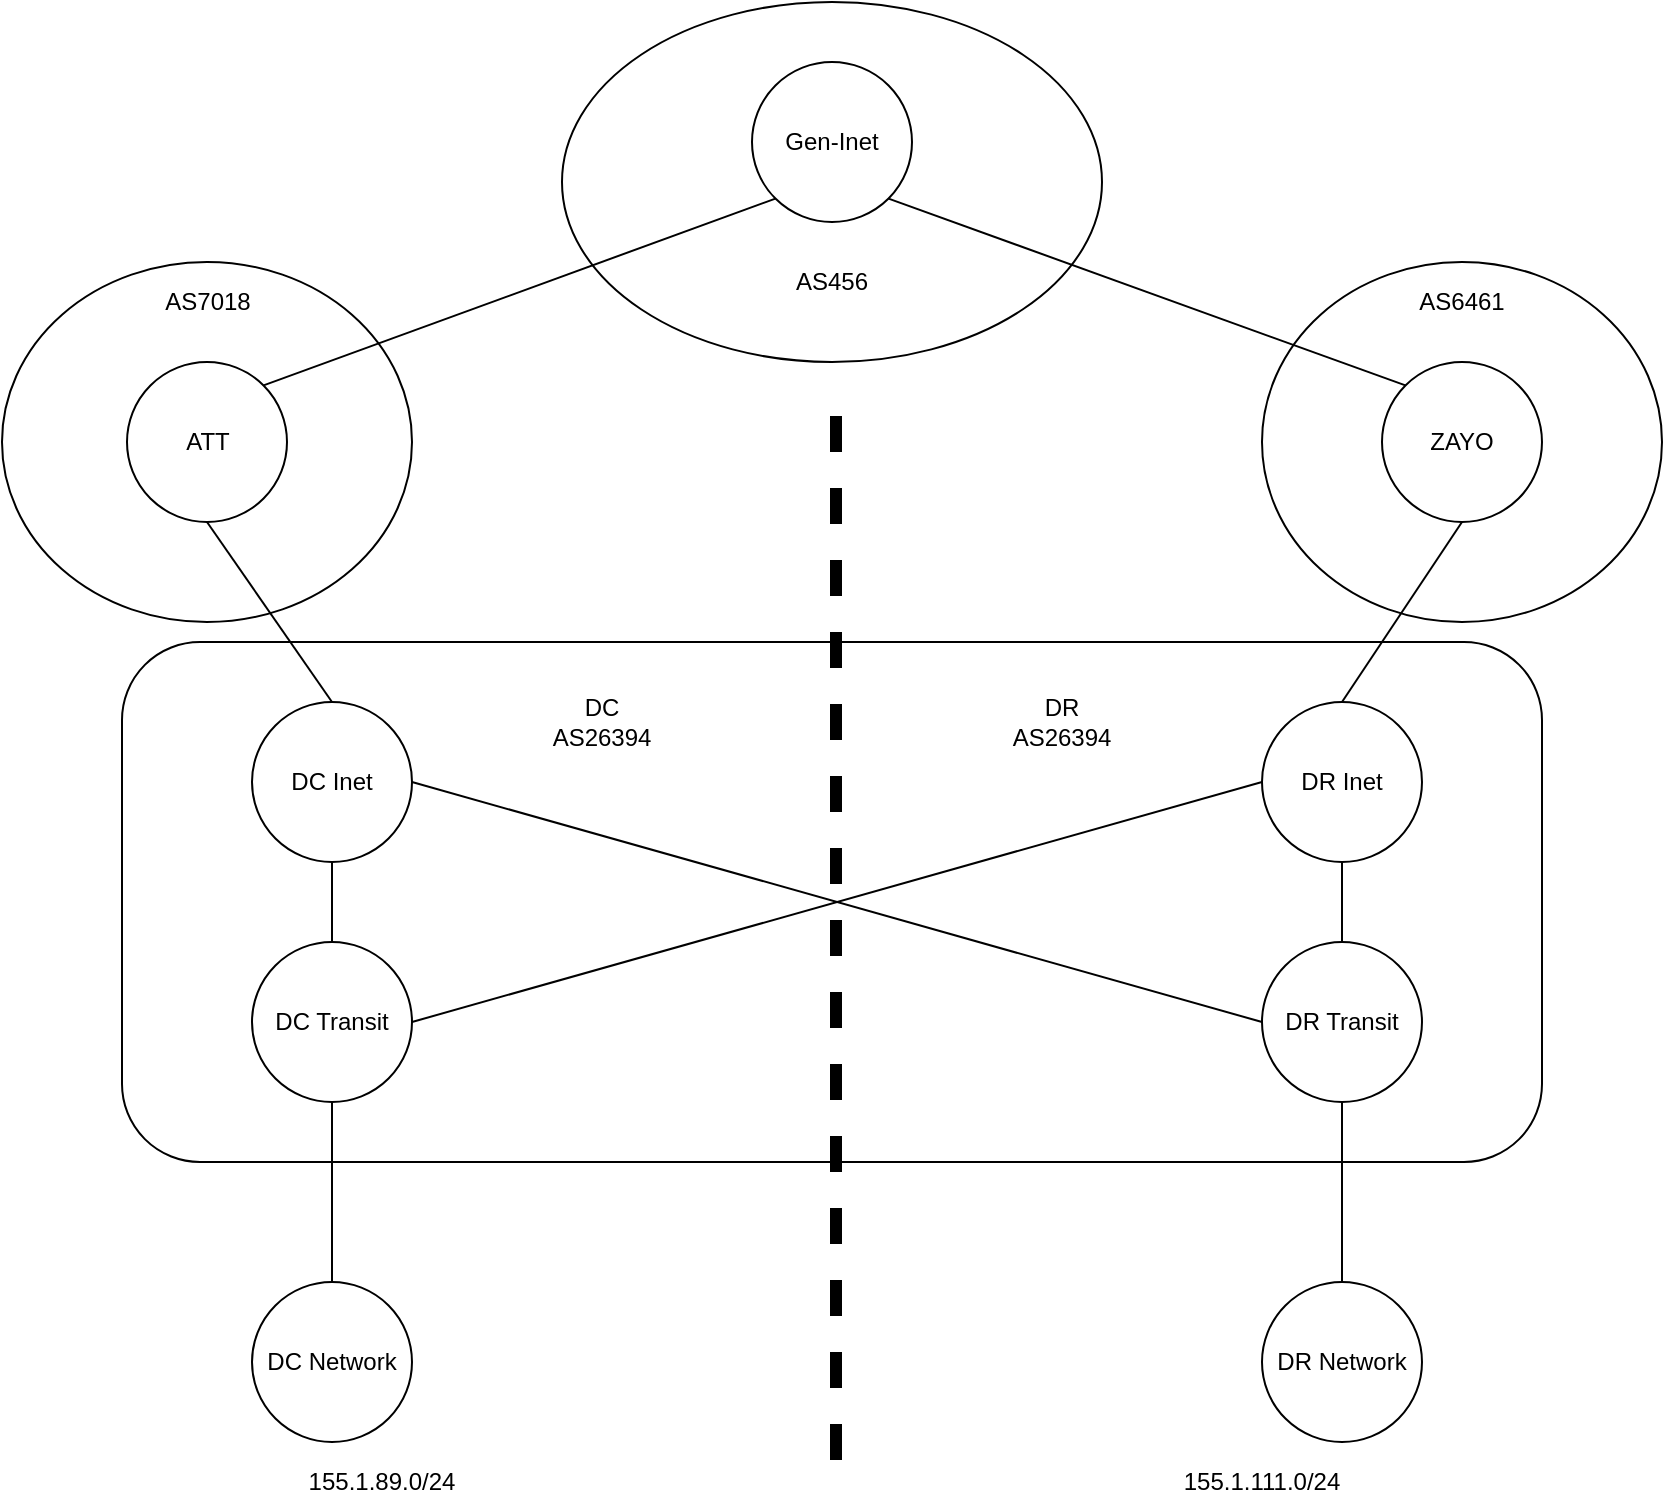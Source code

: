 <mxfile version="13.6.4" type="github">
  <diagram id="tHRCmtDcxh6QRpcp4tbq" name="Page-1">
    <mxGraphModel dx="1422" dy="762" grid="1" gridSize="10" guides="1" tooltips="1" connect="1" arrows="1" fold="1" page="1" pageScale="1" pageWidth="850" pageHeight="1100" math="0" shadow="0">
      <root>
        <mxCell id="0" />
        <mxCell id="1" parent="0" />
        <mxCell id="krljibpzaLmKUOyD2-q3-26" value="" style="rounded=1;whiteSpace=wrap;html=1;" parent="1" vertex="1">
          <mxGeometry x="70" y="320" width="710" height="260" as="geometry" />
        </mxCell>
        <mxCell id="krljibpzaLmKUOyD2-q3-24" value="" style="ellipse;whiteSpace=wrap;html=1;align=center;" parent="1" vertex="1">
          <mxGeometry x="290" width="270" height="180" as="geometry" />
        </mxCell>
        <mxCell id="krljibpzaLmKUOyD2-q3-22" value="" style="ellipse;whiteSpace=wrap;html=1;align=center;" parent="1" vertex="1">
          <mxGeometry x="640" y="130" width="200" height="180" as="geometry" />
        </mxCell>
        <mxCell id="krljibpzaLmKUOyD2-q3-20" value="" style="ellipse;whiteSpace=wrap;html=1;align=center;" parent="1" vertex="1">
          <mxGeometry x="10" y="130" width="205" height="180" as="geometry" />
        </mxCell>
        <mxCell id="krljibpzaLmKUOyD2-q3-1" value="Gen-Inet" style="ellipse;whiteSpace=wrap;html=1;aspect=fixed;" parent="1" vertex="1">
          <mxGeometry x="385" y="30" width="80" height="80" as="geometry" />
        </mxCell>
        <mxCell id="krljibpzaLmKUOyD2-q3-10" style="rounded=0;orthogonalLoop=1;jettySize=auto;html=1;exitX=1;exitY=0;exitDx=0;exitDy=0;entryX=0;entryY=1;entryDx=0;entryDy=0;endArrow=none;endFill=0;" parent="1" source="krljibpzaLmKUOyD2-q3-2" target="krljibpzaLmKUOyD2-q3-1" edge="1">
          <mxGeometry relative="1" as="geometry" />
        </mxCell>
        <mxCell id="krljibpzaLmKUOyD2-q3-12" style="edgeStyle=none;rounded=0;orthogonalLoop=1;jettySize=auto;html=1;exitX=0.5;exitY=1;exitDx=0;exitDy=0;entryX=0.5;entryY=0;entryDx=0;entryDy=0;endArrow=none;endFill=0;strokeColor=#000000;" parent="1" source="krljibpzaLmKUOyD2-q3-2" target="krljibpzaLmKUOyD2-q3-5" edge="1">
          <mxGeometry relative="1" as="geometry" />
        </mxCell>
        <mxCell id="krljibpzaLmKUOyD2-q3-2" value="ATT" style="ellipse;whiteSpace=wrap;html=1;aspect=fixed;" parent="1" vertex="1">
          <mxGeometry x="72.5" y="180" width="80" height="80" as="geometry" />
        </mxCell>
        <mxCell id="krljibpzaLmKUOyD2-q3-11" style="rounded=0;orthogonalLoop=1;jettySize=auto;html=1;exitX=0;exitY=0;exitDx=0;exitDy=0;entryX=1;entryY=1;entryDx=0;entryDy=0;endArrow=none;endFill=0;" parent="1" source="krljibpzaLmKUOyD2-q3-3" target="krljibpzaLmKUOyD2-q3-1" edge="1">
          <mxGeometry relative="1" as="geometry" />
        </mxCell>
        <mxCell id="krljibpzaLmKUOyD2-q3-13" style="edgeStyle=none;rounded=0;orthogonalLoop=1;jettySize=auto;html=1;exitX=0.5;exitY=1;exitDx=0;exitDy=0;entryX=0.5;entryY=0;entryDx=0;entryDy=0;endArrow=none;endFill=0;strokeColor=#000000;" parent="1" source="krljibpzaLmKUOyD2-q3-3" target="krljibpzaLmKUOyD2-q3-4" edge="1">
          <mxGeometry relative="1" as="geometry" />
        </mxCell>
        <mxCell id="krljibpzaLmKUOyD2-q3-3" value="ZAYO" style="ellipse;whiteSpace=wrap;html=1;aspect=fixed;" parent="1" vertex="1">
          <mxGeometry x="700" y="180" width="80" height="80" as="geometry" />
        </mxCell>
        <mxCell id="krljibpzaLmKUOyD2-q3-4" value="DR Inet" style="ellipse;whiteSpace=wrap;html=1;aspect=fixed;" parent="1" vertex="1">
          <mxGeometry x="640" y="350" width="80" height="80" as="geometry" />
        </mxCell>
        <mxCell id="krljibpzaLmKUOyD2-q3-14" style="edgeStyle=none;rounded=0;orthogonalLoop=1;jettySize=auto;html=1;exitX=0.5;exitY=1;exitDx=0;exitDy=0;entryX=0.5;entryY=0;entryDx=0;entryDy=0;endArrow=none;endFill=0;strokeColor=#000000;" parent="1" source="krljibpzaLmKUOyD2-q3-5" target="krljibpzaLmKUOyD2-q3-7" edge="1">
          <mxGeometry relative="1" as="geometry" />
        </mxCell>
        <mxCell id="krljibpzaLmKUOyD2-q3-15" style="edgeStyle=none;rounded=0;orthogonalLoop=1;jettySize=auto;html=1;exitX=1;exitY=0.5;exitDx=0;exitDy=0;entryX=0;entryY=0.5;entryDx=0;entryDy=0;endArrow=none;endFill=0;strokeColor=#000000;" parent="1" source="krljibpzaLmKUOyD2-q3-5" target="krljibpzaLmKUOyD2-q3-6" edge="1">
          <mxGeometry relative="1" as="geometry" />
        </mxCell>
        <mxCell id="krljibpzaLmKUOyD2-q3-5" value="DC Inet" style="ellipse;whiteSpace=wrap;html=1;aspect=fixed;" parent="1" vertex="1">
          <mxGeometry x="135" y="350" width="80" height="80" as="geometry" />
        </mxCell>
        <mxCell id="krljibpzaLmKUOyD2-q3-17" style="edgeStyle=none;rounded=0;orthogonalLoop=1;jettySize=auto;html=1;exitX=0.5;exitY=0;exitDx=0;exitDy=0;entryX=0.5;entryY=1;entryDx=0;entryDy=0;endArrow=none;endFill=0;strokeColor=#000000;" parent="1" source="krljibpzaLmKUOyD2-q3-6" target="krljibpzaLmKUOyD2-q3-4" edge="1">
          <mxGeometry relative="1" as="geometry" />
        </mxCell>
        <mxCell id="krljibpzaLmKUOyD2-q3-19" style="edgeStyle=none;rounded=0;orthogonalLoop=1;jettySize=auto;html=1;exitX=0.5;exitY=1;exitDx=0;exitDy=0;entryX=0.5;entryY=0;entryDx=0;entryDy=0;endArrow=none;endFill=0;strokeColor=#000000;" parent="1" source="krljibpzaLmKUOyD2-q3-6" target="krljibpzaLmKUOyD2-q3-8" edge="1">
          <mxGeometry relative="1" as="geometry" />
        </mxCell>
        <mxCell id="krljibpzaLmKUOyD2-q3-6" value="DR Transit" style="ellipse;whiteSpace=wrap;html=1;aspect=fixed;" parent="1" vertex="1">
          <mxGeometry x="640" y="470" width="80" height="80" as="geometry" />
        </mxCell>
        <mxCell id="krljibpzaLmKUOyD2-q3-16" style="edgeStyle=none;rounded=0;orthogonalLoop=1;jettySize=auto;html=1;exitX=1;exitY=0.5;exitDx=0;exitDy=0;entryX=0;entryY=0.5;entryDx=0;entryDy=0;endArrow=none;endFill=0;strokeColor=#000000;" parent="1" source="krljibpzaLmKUOyD2-q3-7" target="krljibpzaLmKUOyD2-q3-4" edge="1">
          <mxGeometry relative="1" as="geometry" />
        </mxCell>
        <mxCell id="krljibpzaLmKUOyD2-q3-18" style="edgeStyle=none;rounded=0;orthogonalLoop=1;jettySize=auto;html=1;exitX=0.5;exitY=1;exitDx=0;exitDy=0;entryX=0.5;entryY=0;entryDx=0;entryDy=0;endArrow=none;endFill=0;strokeColor=#000000;" parent="1" source="krljibpzaLmKUOyD2-q3-7" target="krljibpzaLmKUOyD2-q3-9" edge="1">
          <mxGeometry relative="1" as="geometry" />
        </mxCell>
        <mxCell id="krljibpzaLmKUOyD2-q3-7" value="DC Transit" style="ellipse;whiteSpace=wrap;html=1;aspect=fixed;" parent="1" vertex="1">
          <mxGeometry x="135" y="470" width="80" height="80" as="geometry" />
        </mxCell>
        <mxCell id="krljibpzaLmKUOyD2-q3-8" value="DR Network" style="ellipse;whiteSpace=wrap;html=1;aspect=fixed;" parent="1" vertex="1">
          <mxGeometry x="640" y="640" width="80" height="80" as="geometry" />
        </mxCell>
        <mxCell id="krljibpzaLmKUOyD2-q3-9" value="DC Network" style="ellipse;whiteSpace=wrap;html=1;aspect=fixed;" parent="1" vertex="1">
          <mxGeometry x="135" y="640" width="80" height="80" as="geometry" />
        </mxCell>
        <mxCell id="krljibpzaLmKUOyD2-q3-21" value="AS7018" style="text;html=1;strokeColor=none;fillColor=none;align=center;verticalAlign=middle;whiteSpace=wrap;rounded=0;" parent="1" vertex="1">
          <mxGeometry x="92.5" y="140" width="40" height="20" as="geometry" />
        </mxCell>
        <mxCell id="krljibpzaLmKUOyD2-q3-23" value="AS6461" style="text;html=1;strokeColor=none;fillColor=none;align=center;verticalAlign=middle;whiteSpace=wrap;rounded=0;" parent="1" vertex="1">
          <mxGeometry x="720" y="140" width="40" height="20" as="geometry" />
        </mxCell>
        <mxCell id="krljibpzaLmKUOyD2-q3-25" value="AS456" style="text;html=1;strokeColor=none;fillColor=none;align=center;verticalAlign=middle;whiteSpace=wrap;rounded=0;" parent="1" vertex="1">
          <mxGeometry x="405" y="130" width="40" height="20" as="geometry" />
        </mxCell>
        <mxCell id="krljibpzaLmKUOyD2-q3-27" value="DC&lt;br&gt;AS26394" style="text;html=1;strokeColor=none;fillColor=none;align=center;verticalAlign=middle;whiteSpace=wrap;rounded=0;" parent="1" vertex="1">
          <mxGeometry x="290" y="350" width="40" height="20" as="geometry" />
        </mxCell>
        <mxCell id="krljibpzaLmKUOyD2-q3-29" value="" style="endArrow=none;dashed=1;html=1;strokeColor=#000000;jumpSize=5;strokeWidth=6;" parent="1" edge="1">
          <mxGeometry width="50" height="50" relative="1" as="geometry">
            <mxPoint x="427" y="729" as="sourcePoint" />
            <mxPoint x="427" y="199" as="targetPoint" />
          </mxGeometry>
        </mxCell>
        <mxCell id="krljibpzaLmKUOyD2-q3-33" value="DR&lt;br&gt;AS26394" style="text;html=1;strokeColor=none;fillColor=none;align=center;verticalAlign=middle;whiteSpace=wrap;rounded=0;" parent="1" vertex="1">
          <mxGeometry x="520" y="350" width="40" height="20" as="geometry" />
        </mxCell>
        <mxCell id="krljibpzaLmKUOyD2-q3-35" value="155.1.89.0/24" style="text;html=1;strokeColor=none;fillColor=none;align=center;verticalAlign=middle;whiteSpace=wrap;rounded=0;" parent="1" vertex="1">
          <mxGeometry x="180" y="730" width="40" height="20" as="geometry" />
        </mxCell>
        <mxCell id="krljibpzaLmKUOyD2-q3-37" value="155.1.111.0/24" style="text;html=1;strokeColor=none;fillColor=none;align=center;verticalAlign=middle;whiteSpace=wrap;rounded=0;" parent="1" vertex="1">
          <mxGeometry x="620" y="730" width="40" height="20" as="geometry" />
        </mxCell>
      </root>
    </mxGraphModel>
  </diagram>
</mxfile>
